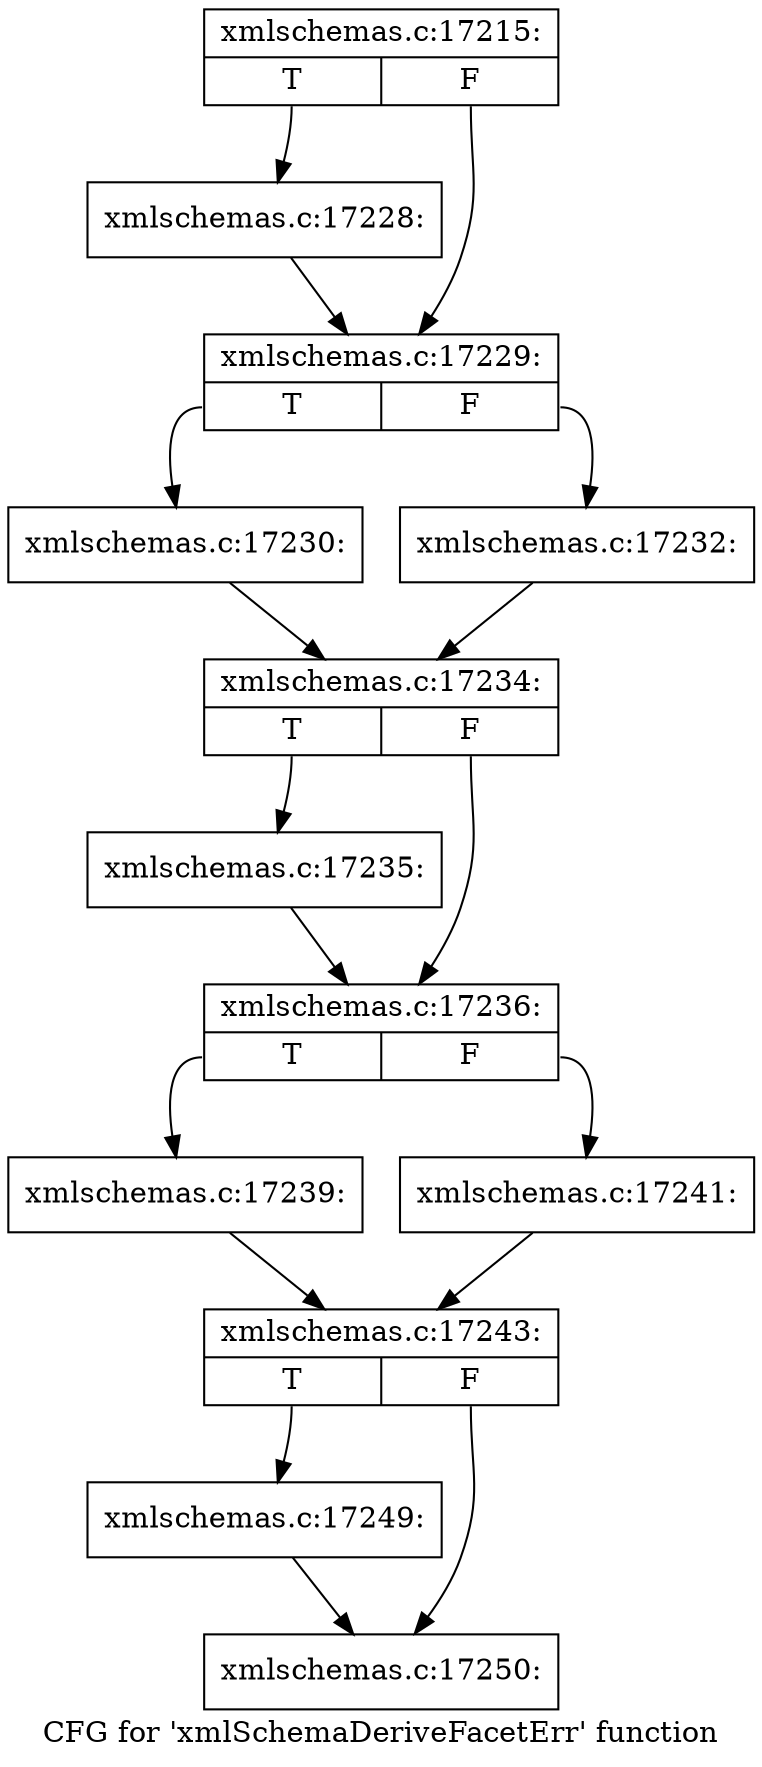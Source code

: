 digraph "CFG for 'xmlSchemaDeriveFacetErr' function" {
	label="CFG for 'xmlSchemaDeriveFacetErr' function";

	Node0x55d026444440 [shape=record,label="{xmlschemas.c:17215:|{<s0>T|<s1>F}}"];
	Node0x55d026444440:s0 -> Node0x55d02647e030;
	Node0x55d026444440:s1 -> Node0x55d02647e080;
	Node0x55d02647e030 [shape=record,label="{xmlschemas.c:17228:}"];
	Node0x55d02647e030 -> Node0x55d02647e080;
	Node0x55d02647e080 [shape=record,label="{xmlschemas.c:17229:|{<s0>T|<s1>F}}"];
	Node0x55d02647e080:s0 -> Node0x55d02647e840;
	Node0x55d02647e080:s1 -> Node0x55d02647e8e0;
	Node0x55d02647e840 [shape=record,label="{xmlschemas.c:17230:}"];
	Node0x55d02647e840 -> Node0x55d02647e890;
	Node0x55d02647e8e0 [shape=record,label="{xmlschemas.c:17232:}"];
	Node0x55d02647e8e0 -> Node0x55d02647e890;
	Node0x55d02647e890 [shape=record,label="{xmlschemas.c:17234:|{<s0>T|<s1>F}}"];
	Node0x55d02647e890:s0 -> Node0x55d02647f540;
	Node0x55d02647e890:s1 -> Node0x55d02647f590;
	Node0x55d02647f540 [shape=record,label="{xmlschemas.c:17235:}"];
	Node0x55d02647f540 -> Node0x55d02647f590;
	Node0x55d02647f590 [shape=record,label="{xmlschemas.c:17236:|{<s0>T|<s1>F}}"];
	Node0x55d02647f590:s0 -> Node0x55d026480420;
	Node0x55d02647f590:s1 -> Node0x55d0264804c0;
	Node0x55d026480420 [shape=record,label="{xmlschemas.c:17239:}"];
	Node0x55d026480420 -> Node0x55d026480470;
	Node0x55d0264804c0 [shape=record,label="{xmlschemas.c:17241:}"];
	Node0x55d0264804c0 -> Node0x55d026480470;
	Node0x55d026480470 [shape=record,label="{xmlschemas.c:17243:|{<s0>T|<s1>F}}"];
	Node0x55d026480470:s0 -> Node0x55d026481320;
	Node0x55d026480470:s1 -> Node0x55d026481370;
	Node0x55d026481320 [shape=record,label="{xmlschemas.c:17249:}"];
	Node0x55d026481320 -> Node0x55d026481370;
	Node0x55d026481370 [shape=record,label="{xmlschemas.c:17250:}"];
}
